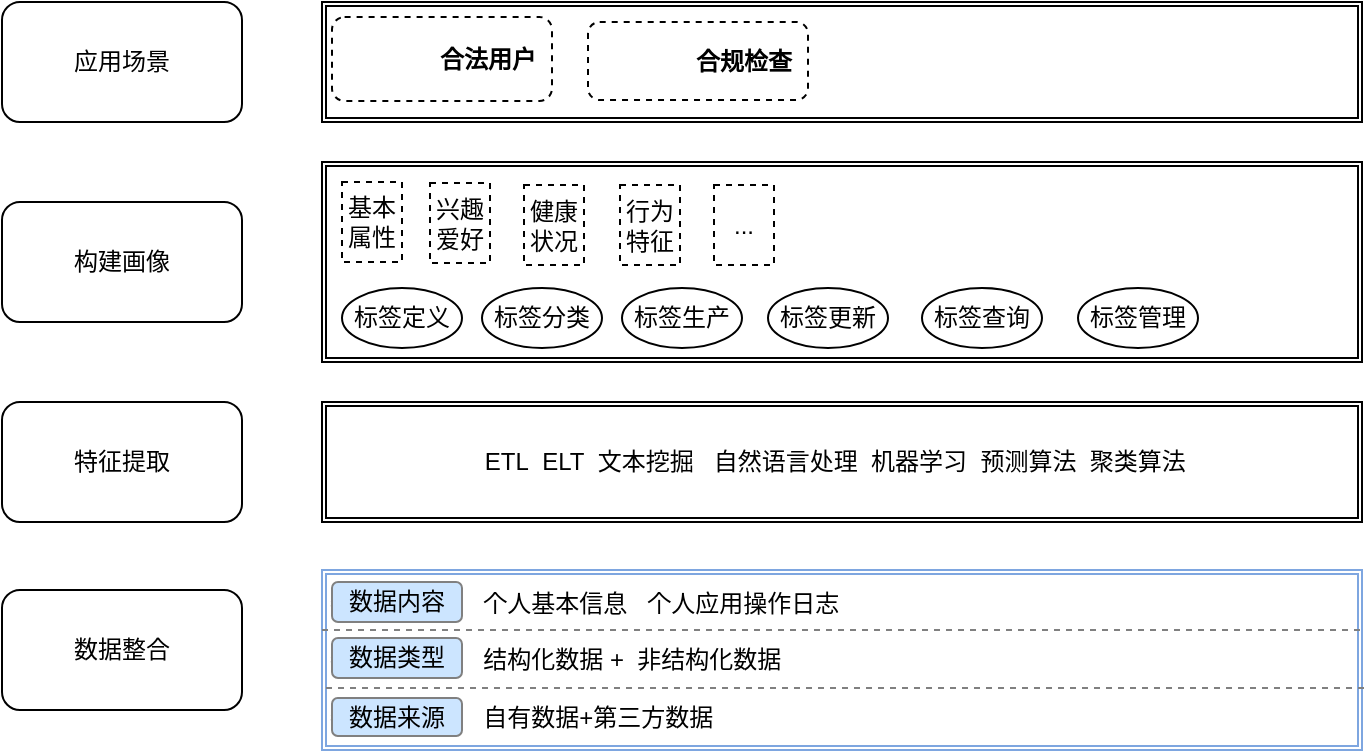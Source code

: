 <mxfile version="11.0.4" type="github"><diagram id="Wqg2gh_W4WhwOAYbxStF" name="第 1 页"><mxGraphModel dx="868" dy="452" grid="1" gridSize="10" guides="1" tooltips="1" connect="1" arrows="1" fold="1" page="1" pageScale="1" pageWidth="827" pageHeight="1169" math="0" shadow="0"><root><mxCell id="0"/><mxCell id="1" parent="0"/><mxCell id="6ONejZ9WeTlAtuSwH-2m-1" value="应用场景" style="rounded=1;whiteSpace=wrap;html=1;" parent="1" vertex="1"><mxGeometry x="40" y="30" width="120" height="60" as="geometry"/></mxCell><mxCell id="6ONejZ9WeTlAtuSwH-2m-2" value="构建画像" style="rounded=1;whiteSpace=wrap;html=1;" parent="1" vertex="1"><mxGeometry x="40" y="130" width="120" height="60" as="geometry"/></mxCell><mxCell id="6ONejZ9WeTlAtuSwH-2m-3" value="特征提取" style="rounded=1;whiteSpace=wrap;html=1;" parent="1" vertex="1"><mxGeometry x="40" y="230" width="120" height="60" as="geometry"/></mxCell><mxCell id="6ONejZ9WeTlAtuSwH-2m-4" value="数据整合" style="rounded=1;whiteSpace=wrap;html=1;" parent="1" vertex="1"><mxGeometry x="40" y="324" width="120" height="60" as="geometry"/></mxCell><mxCell id="6ONejZ9WeTlAtuSwH-2m-8" value="" style="shape=ext;double=1;rounded=0;whiteSpace=wrap;html=1;" parent="1" vertex="1"><mxGeometry x="200" y="30" width="520" height="60" as="geometry"/></mxCell><mxCell id="6ONejZ9WeTlAtuSwH-2m-9" value="" style="shape=ext;double=1;rounded=0;whiteSpace=wrap;html=1;" parent="1" vertex="1"><mxGeometry x="200" y="110" width="520" height="100" as="geometry"/></mxCell><mxCell id="6ONejZ9WeTlAtuSwH-2m-10" value="ETL&amp;nbsp; ELT&amp;nbsp; 文本挖掘&amp;nbsp; &amp;nbsp;自然语言处理&amp;nbsp; 机器学习&amp;nbsp; 预测算法&amp;nbsp; 聚类算法&amp;nbsp;&amp;nbsp;" style="shape=ext;double=1;rounded=0;whiteSpace=wrap;html=1;" parent="1" vertex="1"><mxGeometry x="200" y="230" width="520" height="60" as="geometry"/></mxCell><mxCell id="6ONejZ9WeTlAtuSwH-2m-11" value="数据内容：&amp;nbsp; &amp;nbsp; &amp;nbsp;个人基本信息&amp;nbsp; &amp;nbsp;个人应用操作日志&lt;br&gt;&lt;br&gt;数据类型：&amp;nbsp; &amp;nbsp; &amp;nbsp;结构化数据 +&amp;nbsp; 非结构化数据&lt;br&gt;&lt;br&gt;数据来源：&amp;nbsp; &amp;nbsp; &amp;nbsp;自有数据+第三方数据" style="shape=ext;double=1;rounded=0;whiteSpace=wrap;html=1;align=left;strokeColor=#7EA6E0;" parent="1" vertex="1"><mxGeometry x="200" y="314" width="520" height="90" as="geometry"/></mxCell><mxCell id="6ONejZ9WeTlAtuSwH-2m-13" value="标签定义" style="ellipse;whiteSpace=wrap;html=1;" parent="1" vertex="1"><mxGeometry x="210" y="173" width="60" height="30" as="geometry"/></mxCell><mxCell id="6ONejZ9WeTlAtuSwH-2m-14" value="标签分类" style="ellipse;whiteSpace=wrap;html=1;" parent="1" vertex="1"><mxGeometry x="280" y="173" width="60" height="30" as="geometry"/></mxCell><mxCell id="6ONejZ9WeTlAtuSwH-2m-15" value="标签生产" style="ellipse;whiteSpace=wrap;html=1;" parent="1" vertex="1"><mxGeometry x="350" y="173" width="60" height="30" as="geometry"/></mxCell><mxCell id="6ONejZ9WeTlAtuSwH-2m-16" value="标签更新" style="ellipse;whiteSpace=wrap;html=1;" parent="1" vertex="1"><mxGeometry x="423" y="173" width="60" height="30" as="geometry"/></mxCell><mxCell id="6ONejZ9WeTlAtuSwH-2m-17" value="标签查询" style="ellipse;whiteSpace=wrap;html=1;" parent="1" vertex="1"><mxGeometry x="500" y="173" width="60" height="30" as="geometry"/></mxCell><mxCell id="6ONejZ9WeTlAtuSwH-2m-18" value="标签管理" style="ellipse;whiteSpace=wrap;html=1;" parent="1" vertex="1"><mxGeometry x="578" y="173" width="60" height="30" as="geometry"/></mxCell><mxCell id="6ONejZ9WeTlAtuSwH-2m-20" value="基本属性" style="shape=ext;rounded=0;whiteSpace=wrap;html=1;dashed=1;" parent="1" vertex="1"><mxGeometry x="210" y="120" width="30" height="40" as="geometry"/></mxCell><mxCell id="6ONejZ9WeTlAtuSwH-2m-22" value="兴趣爱好" style="shape=ext;rounded=0;whiteSpace=wrap;html=1;dashed=1;" parent="1" vertex="1"><mxGeometry x="254" y="120.5" width="30" height="40" as="geometry"/></mxCell><mxCell id="6ONejZ9WeTlAtuSwH-2m-23" value="行为特征&lt;span style=&quot;font-family: &amp;#34;helvetica&amp;#34; , &amp;#34;arial&amp;#34; , sans-serif ; font-size: 0px ; white-space: nowrap&quot;&gt;%3CmxGraphModel%3E%3Croot%3E%3CmxCell%20id%3D%220%22%2F%3E%3CmxCell%20id%3D%221%22%20parent%3D%220%22%2F%3E%3CmxCell%20id%3D%222%22%20value%3D%22%E5%9F%BA%E6%9C%AC%E5%B1%9E%E6%80%A7%22%20style%3D%22shape%3Dext%3Brounded%3D0%3BwhiteSpace%3Dwrap%3Bhtml%3D1%3Bdashed%3D1%3B%22%20vertex%3D%221%22%20parent%3D%221%22%3E%3CmxGeometry%20x%3D%22210%22%20y%3D%22120%22%20width%3D%2230%22%20height%3D%2240%22%20as%3D%22geometry%22%2F%3E%3C%2FmxCell%3E%3C%2Froot%3E%3C%2FmxGraphModel%3E&lt;/span&gt;" style="shape=ext;rounded=0;whiteSpace=wrap;html=1;dashed=1;" parent="1" vertex="1"><mxGeometry x="349" y="121.5" width="30" height="40" as="geometry"/></mxCell><mxCell id="6ONejZ9WeTlAtuSwH-2m-25" value="健康状况" style="shape=ext;rounded=0;whiteSpace=wrap;html=1;dashed=1;" parent="1" vertex="1"><mxGeometry x="301" y="121.5" width="30" height="40" as="geometry"/></mxCell><mxCell id="6ONejZ9WeTlAtuSwH-2m-26" value="合法用户" style="label;whiteSpace=wrap;html=1;image=https://static.easyicon.net/preview/121/1210124.gif;dashed=1;" parent="1" vertex="1"><mxGeometry x="205" y="37.5" width="110" height="42" as="geometry"/></mxCell><mxCell id="6ONejZ9WeTlAtuSwH-2m-30" value="..." style="shape=ext;rounded=0;whiteSpace=wrap;html=1;dashed=1;" parent="1" vertex="1"><mxGeometry x="396" y="121.5" width="30" height="40" as="geometry"/></mxCell><mxCell id="6ONejZ9WeTlAtuSwH-2m-31" value="" style="line;strokeWidth=1;html=1;dashed=1;strokeColor=#808080;" parent="1" vertex="1"><mxGeometry x="200" y="339" width="520" height="10" as="geometry"/></mxCell><mxCell id="6ONejZ9WeTlAtuSwH-2m-32" value="" style="line;strokeWidth=1;html=1;dashed=1;strokeColor=#808080;" parent="1" vertex="1"><mxGeometry x="202" y="368" width="520" height="10" as="geometry"/></mxCell><mxCell id="6ONejZ9WeTlAtuSwH-2m-33" value="数据内容" style="shape=ext;rounded=1;whiteSpace=wrap;html=1;strokeColor=#808080;strokeWidth=1;fillColor=#CCE5FF;" parent="1" vertex="1"><mxGeometry x="205" y="320" width="65" height="20" as="geometry"/></mxCell><mxCell id="6ONejZ9WeTlAtuSwH-2m-34" value="数据类型" style="shape=ext;rounded=1;whiteSpace=wrap;html=1;strokeColor=#808080;strokeWidth=1;fillColor=#CCE5FF;" parent="1" vertex="1"><mxGeometry x="205" y="348" width="65" height="20" as="geometry"/></mxCell><mxCell id="6ONejZ9WeTlAtuSwH-2m-35" value="数据来源" style="shape=ext;rounded=1;whiteSpace=wrap;html=1;strokeColor=#808080;strokeWidth=1;fillColor=#CCE5FF;" parent="1" vertex="1"><mxGeometry x="205" y="378" width="65" height="19" as="geometry"/></mxCell><mxCell id="GgDlbl-YQbN_RNU8cM7F-1" value="合规检查" style="label;whiteSpace=wrap;html=1;image=https://www.easyicon.net/api/resizeApi.php?id=1214413&amp;size=128;dashed=1;gradientColor=#ffffff;" vertex="1" parent="1"><mxGeometry x="333" y="40" width="110" height="39" as="geometry"/></mxCell></root></mxGraphModel></diagram></mxfile>